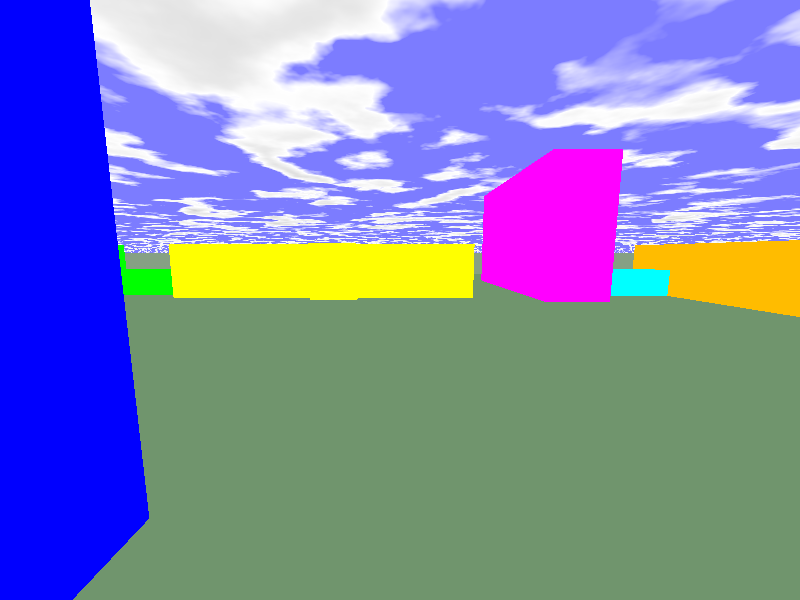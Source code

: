 // PoVRay 3.7 Scene File " ... .pov"
// author:  ...
// date:    ...
//--------------------------------------------------------------------------
#version 3.7;
global_settings{ assumed_gamma 1.0 }
#default{ finish{ ambient 0.1 diffuse 0.9 }} 
//--------------------------------------------------------------------------
#include "colors.inc"
#include "textures.inc"
#include "glass.inc"
#include "metals.inc"
#include "golds.inc"
#include "stones.inc"
#include "woods.inc"
#include "shapes.inc"
#include "shapes2.inc"
#include "functions.inc"
#include "math.inc"
#include "transforms.inc"
//--------------------------------------------------------------------------
// camera ------------------------------------------------------------------
#declare Camera_0 = camera {/*ultra_wide_angle*/ angle 100      // front view
                            location  <447 , 50.0 ,-800>
                            right     x*image_width/image_height
                            look_at   <447 , 0.0 , -443>}
#declare Camera_1 = camera {/*ultra_wide_angle*/ angle 90   // diagonal view
                            location  <2.0 , 2.5 ,-3.0>
                            right     x*image_width/image_height
                            look_at   <0.0 , 1.0 , 0.0>}
#declare Camera_2 = camera {/*ultra_wide_angle*/ angle 90 // right side view
                            location  <3.0 , 1.0 , 0.0>
                            right     x*image_width/image_height
                            look_at   <0.0 , 1.0 , 0.0>}
#declare Camera_3 = camera {/*ultra_wide_angle*/ angle 90        // top view
                            location  <0.0 , 3.0 ,-0.001>
                            right     x*image_width/image_height
                            look_at   <0.0 , 1.0 , 0.0>}
#declare Camera_4 = camera {/*ultra_wide_angle*/ angle 80        
                            location  <0.0 , 0.0 , -2.0>
                            right     x*image_width/image_height
                            look_at   <0.0 , 0.0 , 0.0>}                            
camera{Camera_0}
// sun ---------------------------------------------------------------------
light_source{<1500,2500,-2500> color White}
// sky ---------------------------------------------------------------------
plane{<0,1,0>,1 hollow  
       texture{ pigment{ bozo turbulence 0.76
                         color_map { [0.5 rgb <0.20, 0.20, 1.0>]
                                     [0.6 rgb <1,1,1>]
                                     [1.0 rgb <0.5,0.5,0.5>]}
                       }
                finish {ambient 1 diffuse 0} }      
       scale 10000}
// fog ---------------------------------------------------------------------
fog{fog_type   2
    distance   50
    color      White
    fog_offset 0.1
    fog_alt    2.0
    turbulence 0.8}
// ground ------------------------------------------------------------------
plane { <0,-0.1,0>, 0 
        texture{ pigment{ color rgb<.24,0.35,0.23> }
	         normal { bumps 0.75 scale 0.015 }
                 finish { phong 0.1 }
               } // end of texture
      } // end of plane
//--------------------------------------------------------------------------
//---------------------------- objects in scene ----------------------------
//--------------------------------------------------------------------------

// Ground
box {
	<0,0,0>
	<1,1,0.1>
	texture{ pigment{ color rgb<.24,0.45,0.23>*0.67 }
	         normal { bumps 0.75 scale .000017647 }
               }
	/*texture {
		pigment { 
			image_map { 
				png "texture.png"
				map_type 0 
				interpolate 2 			
		  }		  
		}
	}*/
	scale <862, 850, 1>
	rotate -90*x
	rotate 180*y
	translate <862, 0, -850>
}

// Haus A
union {
	box {
		<309.002,0,-809.424>
		<399.412,90,-742.637>
	}
	box {
		<266.365,0,-773.457>
		<308.831,30,-746.748>
	}
	box {
		<225.267,0,-773.457>
		<266.365,30,-697.432>
	}
	texture { pigment { color Blue } }
}

// Haus B
box {
	<78.348,0,-698.457>
	<267.391,60,-642.979>
	texture { pigment { color Red } }
}

// Haus C
union {
	box {
		<34.686,00,-562.334>
		<99.754,60,-372.607>
	}
	box {
		<099.754,00,-403.086>
		<192.903,30,-373.037>
	}
	texture { pigment { color Green } }
}


// Haus D
union {
	box {
		<192.903,00,-426.709>
		<528.865,60,-364.043>
	}
	box {
		<350.000,00,-440.000>
		<400.000,60,-426.709>
	}
	texture { pigment { color Yellow } }
}


// Haus E

// :'-(

// Haus F
box {
	<596.331,00,-455.479>
	<664.822,150,-184.249>
	texture { pigment { color Magenta } }
}

// Haus G
box {
	<761.057,00,-683.564>
	<829.890,60,-345.547>
	texture { pigment { color Orange } }
}

// Haus H
box {
	<665.505,00,-411.299>
	<759.001,30,-373.291>
	texture { pigment { color Cyan } }
}